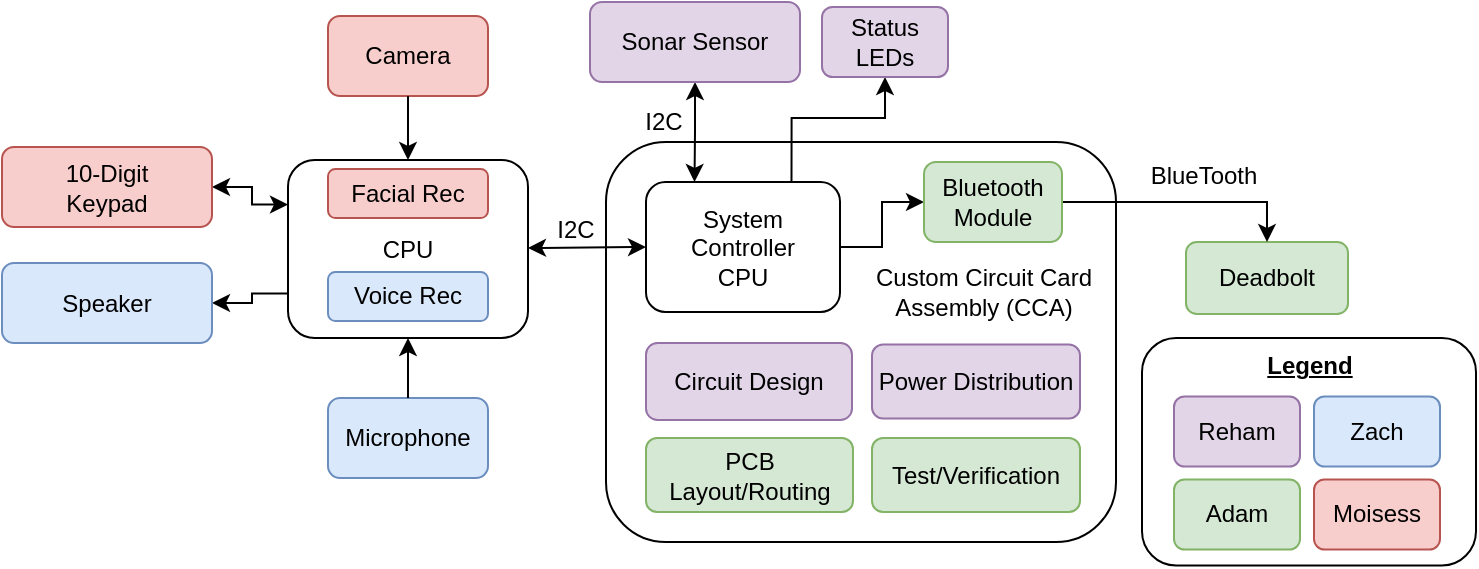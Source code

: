 <mxfile version="14.5.6" type="github">
  <diagram id="kFYetiA7J7ejAXUuufCZ" name="Page-1">
    <mxGraphModel dx="1136" dy="642" grid="0" gridSize="10" guides="1" tooltips="1" connect="1" arrows="1" fold="1" page="1" pageScale="1" pageWidth="850" pageHeight="1100" math="0" shadow="0">
      <root>
        <mxCell id="0" />
        <mxCell id="1" parent="0" />
        <mxCell id="bLn_0AlIrvN3VFcL0cqq-51" style="edgeStyle=orthogonalEdgeStyle;rounded=0;orthogonalLoop=1;jettySize=auto;html=1;entryX=0;entryY=0.25;entryDx=0;entryDy=0;startArrow=classic;startFill=1;endArrow=classic;endFill=1;" parent="1" source="bLn_0AlIrvN3VFcL0cqq-30" target="bLn_0AlIrvN3VFcL0cqq-4" edge="1">
          <mxGeometry relative="1" as="geometry" />
        </mxCell>
        <mxCell id="bLn_0AlIrvN3VFcL0cqq-30" value="&lt;div&gt;10-Digit&lt;/div&gt;&lt;div&gt;Keypad&lt;/div&gt;" style="rounded=1;whiteSpace=wrap;html=1;fillColor=#f8cecc;strokeColor=#b85450;" parent="1" vertex="1">
          <mxGeometry x="30" y="244.5" width="105" height="40" as="geometry" />
        </mxCell>
        <mxCell id="bLn_0AlIrvN3VFcL0cqq-2" value="" style="rounded=1;whiteSpace=wrap;html=1;" parent="1" vertex="1">
          <mxGeometry x="332" y="242" width="255" height="200" as="geometry" />
        </mxCell>
        <mxCell id="bLn_0AlIrvN3VFcL0cqq-56" style="edgeStyle=orthogonalEdgeStyle;rounded=0;orthogonalLoop=1;jettySize=auto;html=1;exitX=0.75;exitY=0;exitDx=0;exitDy=0;entryX=0.5;entryY=1;entryDx=0;entryDy=0;startArrow=none;startFill=0;endArrow=classic;endFill=1;" parent="1" source="bLn_0AlIrvN3VFcL0cqq-1" target="bLn_0AlIrvN3VFcL0cqq-45" edge="1">
          <mxGeometry relative="1" as="geometry">
            <Array as="points">
              <mxPoint x="425" y="230" />
              <mxPoint x="472" y="230" />
            </Array>
          </mxGeometry>
        </mxCell>
        <mxCell id="bLn_0AlIrvN3VFcL0cqq-59" style="edgeStyle=orthogonalEdgeStyle;rounded=0;orthogonalLoop=1;jettySize=auto;html=1;exitX=1;exitY=0.5;exitDx=0;exitDy=0;entryX=0;entryY=0.5;entryDx=0;entryDy=0;startArrow=none;startFill=0;endArrow=classic;endFill=1;" parent="1" source="bLn_0AlIrvN3VFcL0cqq-1" target="bLn_0AlIrvN3VFcL0cqq-57" edge="1">
          <mxGeometry relative="1" as="geometry" />
        </mxCell>
        <mxCell id="bLn_0AlIrvN3VFcL0cqq-1" value="&lt;div&gt;System&lt;/div&gt;&lt;div&gt;Controller&lt;/div&gt;&lt;div&gt;CPU&lt;br&gt;&lt;/div&gt;" style="rounded=1;whiteSpace=wrap;html=1;" parent="1" vertex="1">
          <mxGeometry x="352" y="262" width="97" height="65" as="geometry" />
        </mxCell>
        <mxCell id="bLn_0AlIrvN3VFcL0cqq-3" value="Custom Circuit Card Assembly (CCA)" style="text;html=1;strokeColor=none;fillColor=none;align=center;verticalAlign=middle;whiteSpace=wrap;rounded=0;" parent="1" vertex="1">
          <mxGeometry x="446" y="307" width="150" height="20" as="geometry" />
        </mxCell>
        <mxCell id="bLn_0AlIrvN3VFcL0cqq-4" value="CPU" style="rounded=1;whiteSpace=wrap;html=1;" parent="1" vertex="1">
          <mxGeometry x="173" y="251" width="120" height="89" as="geometry" />
        </mxCell>
        <mxCell id="bLn_0AlIrvN3VFcL0cqq-5" value="Camera" style="rounded=1;whiteSpace=wrap;html=1;fillColor=#f8cecc;strokeColor=#b85450;" parent="1" vertex="1">
          <mxGeometry x="193" y="179" width="80" height="40" as="geometry" />
        </mxCell>
        <mxCell id="bLn_0AlIrvN3VFcL0cqq-6" value="Microphone" style="rounded=1;whiteSpace=wrap;html=1;fillColor=#dae8fc;strokeColor=#6c8ebf;" parent="1" vertex="1">
          <mxGeometry x="193" y="370" width="80" height="40" as="geometry" />
        </mxCell>
        <mxCell id="bLn_0AlIrvN3VFcL0cqq-7" value="" style="endArrow=classic;html=1;entryX=0.5;entryY=1;entryDx=0;entryDy=0;exitX=0.5;exitY=0;exitDx=0;exitDy=0;" parent="1" source="bLn_0AlIrvN3VFcL0cqq-6" target="bLn_0AlIrvN3VFcL0cqq-4" edge="1">
          <mxGeometry width="50" height="50" relative="1" as="geometry">
            <mxPoint x="233" y="359.5" as="sourcePoint" />
            <mxPoint x="232.86" y="324.5" as="targetPoint" />
          </mxGeometry>
        </mxCell>
        <mxCell id="bLn_0AlIrvN3VFcL0cqq-8" value="" style="endArrow=classic;html=1;entryX=0.5;entryY=0;entryDx=0;entryDy=0;exitX=0.5;exitY=1;exitDx=0;exitDy=0;" parent="1" source="bLn_0AlIrvN3VFcL0cqq-5" target="bLn_0AlIrvN3VFcL0cqq-4" edge="1">
          <mxGeometry width="50" height="50" relative="1" as="geometry">
            <mxPoint x="233" y="229.5" as="sourcePoint" />
            <mxPoint x="232.86" y="192.0" as="targetPoint" />
          </mxGeometry>
        </mxCell>
        <mxCell id="bLn_0AlIrvN3VFcL0cqq-9" value="" style="endArrow=classic;startArrow=classic;html=1;entryX=0;entryY=0.5;entryDx=0;entryDy=0;" parent="1" source="bLn_0AlIrvN3VFcL0cqq-4" target="bLn_0AlIrvN3VFcL0cqq-1" edge="1">
          <mxGeometry width="50" height="50" relative="1" as="geometry">
            <mxPoint x="292" y="316.8" as="sourcePoint" />
            <mxPoint x="342" y="316.8" as="targetPoint" />
            <Array as="points" />
          </mxGeometry>
        </mxCell>
        <mxCell id="bLn_0AlIrvN3VFcL0cqq-23" value="I2C" style="text;html=1;strokeColor=none;fillColor=none;align=center;verticalAlign=middle;whiteSpace=wrap;rounded=0;" parent="1" vertex="1">
          <mxGeometry x="297" y="275.5" width="40" height="20" as="geometry" />
        </mxCell>
        <mxCell id="bLn_0AlIrvN3VFcL0cqq-25" value="Deadbolt" style="rounded=1;whiteSpace=wrap;html=1;fillColor=#d5e8d4;strokeColor=#82b366;" parent="1" vertex="1">
          <mxGeometry x="622" y="292" width="81" height="36" as="geometry" />
        </mxCell>
        <mxCell id="bLn_0AlIrvN3VFcL0cqq-34" value="BlueTooth" style="text;html=1;strokeColor=none;fillColor=none;align=center;verticalAlign=middle;whiteSpace=wrap;rounded=0;" parent="1" vertex="1">
          <mxGeometry x="611" y="249" width="40" height="20" as="geometry" />
        </mxCell>
        <mxCell id="bLn_0AlIrvN3VFcL0cqq-45" value="Status LEDs" style="rounded=1;whiteSpace=wrap;html=1;fillColor=#e1d5e7;strokeColor=#9673a6;" parent="1" vertex="1">
          <mxGeometry x="440" y="174.5" width="63" height="35" as="geometry" />
        </mxCell>
        <mxCell id="bLn_0AlIrvN3VFcL0cqq-49" style="edgeStyle=orthogonalEdgeStyle;rounded=0;orthogonalLoop=1;jettySize=auto;html=1;entryX=0.25;entryY=0;entryDx=0;entryDy=0;startArrow=classic;startFill=1;endArrow=classic;endFill=1;" parent="1" source="bLn_0AlIrvN3VFcL0cqq-48" target="bLn_0AlIrvN3VFcL0cqq-1" edge="1">
          <mxGeometry relative="1" as="geometry" />
        </mxCell>
        <mxCell id="bLn_0AlIrvN3VFcL0cqq-48" value="Sonar Sensor" style="rounded=1;whiteSpace=wrap;html=1;fillColor=#e1d5e7;strokeColor=#9673a6;" parent="1" vertex="1">
          <mxGeometry x="324" y="172" width="105" height="40" as="geometry" />
        </mxCell>
        <mxCell id="bLn_0AlIrvN3VFcL0cqq-52" value="I2C" style="text;html=1;strokeColor=none;fillColor=none;align=center;verticalAlign=middle;whiteSpace=wrap;rounded=0;" parent="1" vertex="1">
          <mxGeometry x="341" y="222" width="40" height="20" as="geometry" />
        </mxCell>
        <mxCell id="bLn_0AlIrvN3VFcL0cqq-55" style="edgeStyle=orthogonalEdgeStyle;rounded=0;orthogonalLoop=1;jettySize=auto;html=1;entryX=0;entryY=0.75;entryDx=0;entryDy=0;startArrow=classic;startFill=1;endArrow=none;endFill=0;" parent="1" source="bLn_0AlIrvN3VFcL0cqq-53" target="bLn_0AlIrvN3VFcL0cqq-4" edge="1">
          <mxGeometry relative="1" as="geometry" />
        </mxCell>
        <mxCell id="bLn_0AlIrvN3VFcL0cqq-53" value="Speaker" style="rounded=1;whiteSpace=wrap;html=1;fillColor=#dae8fc;strokeColor=#6c8ebf;" parent="1" vertex="1">
          <mxGeometry x="30" y="302.5" width="105" height="40" as="geometry" />
        </mxCell>
        <mxCell id="bLn_0AlIrvN3VFcL0cqq-58" style="edgeStyle=orthogonalEdgeStyle;rounded=0;orthogonalLoop=1;jettySize=auto;html=1;exitX=1;exitY=0.5;exitDx=0;exitDy=0;entryX=0.5;entryY=0;entryDx=0;entryDy=0;startArrow=none;startFill=0;endArrow=classic;endFill=1;" parent="1" source="bLn_0AlIrvN3VFcL0cqq-57" target="bLn_0AlIrvN3VFcL0cqq-25" edge="1">
          <mxGeometry relative="1" as="geometry" />
        </mxCell>
        <mxCell id="bLn_0AlIrvN3VFcL0cqq-57" value="Bluetooth Module" style="rounded=1;whiteSpace=wrap;html=1;fillColor=#d5e8d4;strokeColor=#82b366;" parent="1" vertex="1">
          <mxGeometry x="491" y="252" width="69" height="40" as="geometry" />
        </mxCell>
        <mxCell id="bLn_0AlIrvN3VFcL0cqq-60" style="edgeStyle=orthogonalEdgeStyle;rounded=0;orthogonalLoop=1;jettySize=auto;html=1;exitX=0.5;exitY=1;exitDx=0;exitDy=0;startArrow=none;startFill=0;endArrow=classic;endFill=1;" parent="1" source="bLn_0AlIrvN3VFcL0cqq-2" target="bLn_0AlIrvN3VFcL0cqq-2" edge="1">
          <mxGeometry relative="1" as="geometry" />
        </mxCell>
        <mxCell id="UXuwkVDLv3Qg21Y00GF5-2" value="Circuit Design" style="rounded=1;whiteSpace=wrap;html=1;fillColor=#e1d5e7;strokeColor=#9673a6;" parent="1" vertex="1">
          <mxGeometry x="352" y="342.5" width="103" height="38.5" as="geometry" />
        </mxCell>
        <mxCell id="UXuwkVDLv3Qg21Y00GF5-4" value="PCB Layout/Routing" style="rounded=1;whiteSpace=wrap;html=1;fillColor=#d5e8d4;strokeColor=#82b366;" parent="1" vertex="1">
          <mxGeometry x="352" y="390" width="103.5" height="37" as="geometry" />
        </mxCell>
        <mxCell id="UXuwkVDLv3Qg21Y00GF5-6" value="Test/Verification" style="rounded=1;whiteSpace=wrap;html=1;fillColor=#d5e8d4;strokeColor=#82b366;" parent="1" vertex="1">
          <mxGeometry x="465" y="390" width="104" height="37" as="geometry" />
        </mxCell>
        <mxCell id="UXuwkVDLv3Qg21Y00GF5-7" value="Power Distribution" style="rounded=1;whiteSpace=wrap;html=1;fillColor=#e1d5e7;strokeColor=#9673a6;" parent="1" vertex="1">
          <mxGeometry x="465" y="343.25" width="104" height="37" as="geometry" />
        </mxCell>
        <mxCell id="UXuwkVDLv3Qg21Y00GF5-8" value="Facial Rec" style="rounded=1;whiteSpace=wrap;html=1;fillColor=#f8cecc;strokeColor=#b85450;" parent="1" vertex="1">
          <mxGeometry x="193" y="255.5" width="80" height="24.5" as="geometry" />
        </mxCell>
        <mxCell id="UXuwkVDLv3Qg21Y00GF5-9" value="Voice Rec" style="rounded=1;whiteSpace=wrap;html=1;fillColor=#dae8fc;strokeColor=#6c8ebf;" parent="1" vertex="1">
          <mxGeometry x="193" y="307" width="80" height="24.5" as="geometry" />
        </mxCell>
        <mxCell id="UXuwkVDLv3Qg21Y00GF5-10" value="&lt;div align=&quot;center&quot;&gt;&lt;br&gt;&lt;/div&gt;" style="rounded=1;whiteSpace=wrap;html=1;" parent="1" vertex="1">
          <mxGeometry x="600" y="340" width="167" height="113.75" as="geometry" />
        </mxCell>
        <mxCell id="UXuwkVDLv3Qg21Y00GF5-11" value="Reham" style="rounded=1;whiteSpace=wrap;html=1;fillColor=#e1d5e7;strokeColor=#9673a6;" parent="1" vertex="1">
          <mxGeometry x="616" y="369.25" width="63" height="35" as="geometry" />
        </mxCell>
        <mxCell id="UXuwkVDLv3Qg21Y00GF5-12" value="Adam" style="rounded=1;whiteSpace=wrap;html=1;fillColor=#d5e8d4;strokeColor=#82b366;" parent="1" vertex="1">
          <mxGeometry x="616" y="410.75" width="63" height="35" as="geometry" />
        </mxCell>
        <mxCell id="UXuwkVDLv3Qg21Y00GF5-13" value="Zach" style="rounded=1;whiteSpace=wrap;html=1;fillColor=#dae8fc;strokeColor=#6c8ebf;" parent="1" vertex="1">
          <mxGeometry x="686" y="369.25" width="63" height="35" as="geometry" />
        </mxCell>
        <mxCell id="UXuwkVDLv3Qg21Y00GF5-14" value="Moisess" style="rounded=1;whiteSpace=wrap;html=1;fillColor=#f8cecc;strokeColor=#b85450;" parent="1" vertex="1">
          <mxGeometry x="686" y="410.75" width="63" height="35" as="geometry" />
        </mxCell>
        <mxCell id="UXuwkVDLv3Qg21Y00GF5-15" value="Legend" style="text;html=1;strokeColor=none;fillColor=none;align=center;verticalAlign=middle;whiteSpace=wrap;rounded=0;fontStyle=5" parent="1" vertex="1">
          <mxGeometry x="652.5" y="343.75" width="62" height="20" as="geometry" />
        </mxCell>
      </root>
    </mxGraphModel>
  </diagram>
</mxfile>
